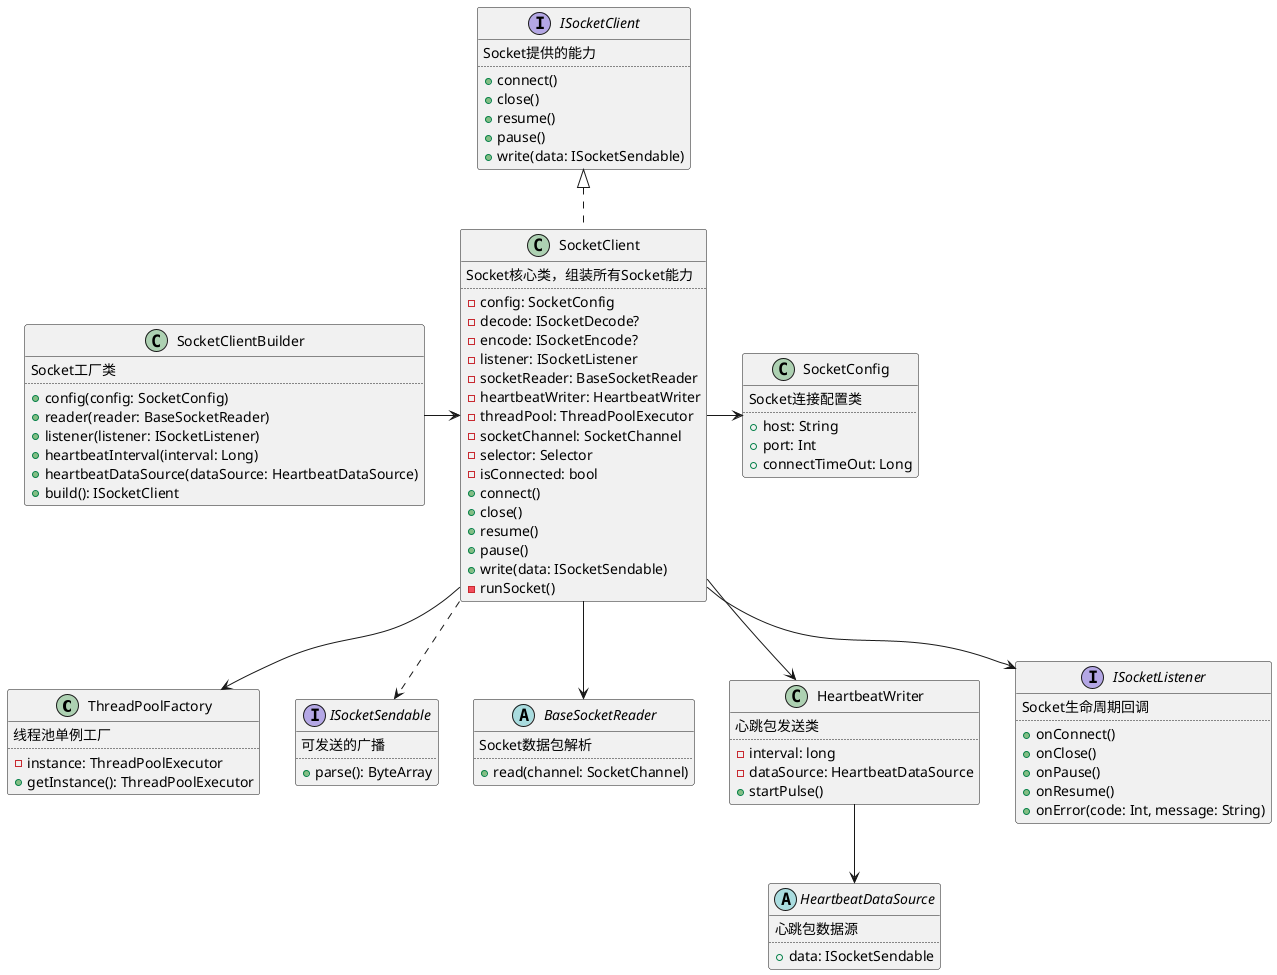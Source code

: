 @startuml

class ThreadPoolFactory {
    线程池单例工厂
    ..
    -instance: ThreadPoolExecutor
    +getInstance(): ThreadPoolExecutor
}

interface ISocketClient {
    Socket提供的能力
    ..
    +connect()
    +close()
    +resume()
    +pause()
    +write(data: ISocketSendable)
}

interface ISocketSendable {
    可发送的广播
    ..
    +parse(): ByteArray
}

abstract class BaseSocketReader {
    Socket数据包解析
    ..
    +read(channel: SocketChannel)
}

class SocketClient {
    Socket核心类，组装所有Socket能力
    ..
    -config: SocketConfig
    -decode: ISocketDecode?
    -encode: ISocketEncode?
    -listener: ISocketListener
    -socketReader: BaseSocketReader
    -heartbeatWriter: HeartbeatWriter
    -threadPool: ThreadPoolExecutor
    -socketChannel: SocketChannel
    -selector: Selector
    -isConnected: bool
    +connect()
    +close()
    +resume()
    +pause()
    +write(data: ISocketSendable)
    -runSocket()
}

class SocketClientBuilder {
    Socket工厂类
    ..
    +config(config: SocketConfig)
    +reader(reader: BaseSocketReader)
    +listener(listener: ISocketListener)
    +heartbeatInterval(interval: Long)
    +heartbeatDataSource(dataSource: HeartbeatDataSource)
    +build(): ISocketClient
}

class SocketConfig {
    Socket连接配置类
    ..
    +host: String
    +port: Int
    +connectTimeOut: Long
}

class HeartbeatWriter {
    心跳包发送类
    ..
    -interval: long
    -dataSource: HeartbeatDataSource
    +startPulse()
}

abstract class HeartbeatDataSource {
    心跳包数据源
    ..
    +data: ISocketSendable
}

HeartbeatWriter --> HeartbeatDataSource

interface ISocketListener {
    Socket生命周期回调
    ..
    +onConnect()
    +onClose()
    +onPause()
    +onResume()
    +onError(code: Int, message: String)
}

SocketClientBuilder -right-> SocketClient

SocketClient -right-> SocketConfig

SocketClient ..> ISocketSendable

SocketClient --> BaseSocketReader

SocketClient --> ISocketListener

SocketClient --> ThreadPoolFactory

SocketClient .up.|> ISocketClient

SocketClient --> HeartbeatWriter
@enduml